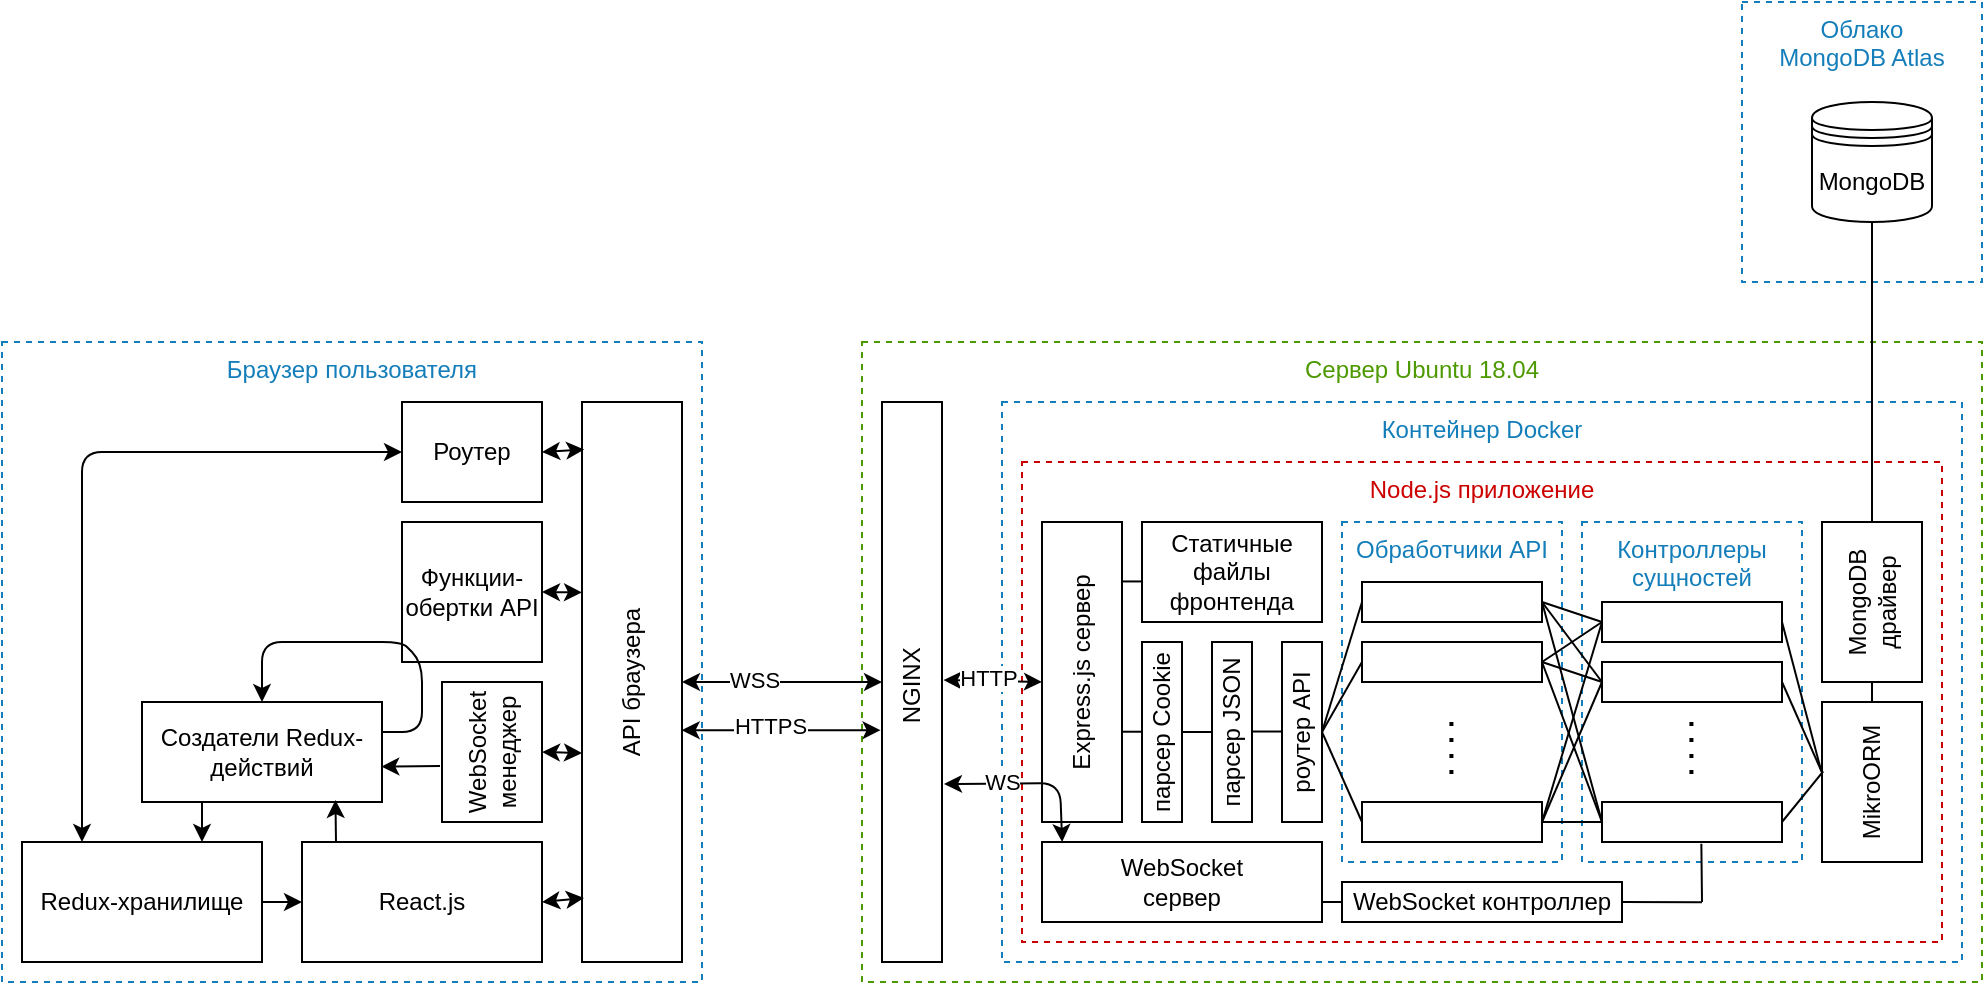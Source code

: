 <mxfile version="14.1.1" type="device"><diagram id="6yA7FT4MAvd6_c7AjIc4" name="Page-1"><mxGraphModel dx="1185" dy="669" grid="1" gridSize="10" guides="1" tooltips="1" connect="1" arrows="1" fold="1" page="1" pageScale="1" pageWidth="1654" pageHeight="1169" math="0" shadow="0"><root><mxCell id="0"/><mxCell id="1" parent="0"/><mxCell id="JBTlFA8qH8nWS5qCDVcU-4" value="Сервер Ubuntu 18.04" style="fillColor=none;dashed=1;verticalAlign=top;fontStyle=0;fontColor=#4D9900;strokeColor=#4D9900;" vertex="1" parent="1"><mxGeometry x="960" y="560" width="560" height="320" as="geometry"/></mxCell><mxCell id="JBTlFA8qH8nWS5qCDVcU-7" value="Контейнер Docker" style="fillColor=none;strokeColor=#147EBA;dashed=1;verticalAlign=top;fontStyle=0;fontColor=#147EBA;" vertex="1" parent="1"><mxGeometry x="1030" y="590" width="480" height="280" as="geometry"/></mxCell><mxCell id="JBTlFA8qH8nWS5qCDVcU-8" value="Node.js приложение" style="fillColor=none;dashed=1;verticalAlign=top;fontStyle=0;fontColor=#CC0000;strokeColor=#CC0000;" vertex="1" parent="1"><mxGeometry x="1040" y="620" width="460" height="240" as="geometry"/></mxCell><mxCell id="JBTlFA8qH8nWS5qCDVcU-25" value="Обработчики API" style="fillColor=none;strokeColor=#147EBA;dashed=1;verticalAlign=top;fontStyle=0;fontColor=#147EBA;" vertex="1" parent="1"><mxGeometry x="1200" y="650" width="110" height="170" as="geometry"/></mxCell><mxCell id="JBTlFA8qH8nWS5qCDVcU-3" value="Облако&#10;MongoDB Atlas" style="fillColor=none;strokeColor=#147EBA;dashed=1;verticalAlign=top;fontStyle=0;fontColor=#147EBA;" vertex="1" parent="1"><mxGeometry x="1400" y="390" width="120" height="140" as="geometry"/></mxCell><mxCell id="JBTlFA8qH8nWS5qCDVcU-1" value="" style="shape=datastore;whiteSpace=wrap;html=1;" vertex="1" parent="1"><mxGeometry x="1435" y="440" width="60" height="60" as="geometry"/></mxCell><mxCell id="JBTlFA8qH8nWS5qCDVcU-2" value="MongoDB" style="text;html=1;strokeColor=none;fillColor=none;align=center;verticalAlign=middle;whiteSpace=wrap;rounded=0;" vertex="1" parent="1"><mxGeometry x="1410" y="470" width="110" height="20" as="geometry"/></mxCell><mxCell id="JBTlFA8qH8nWS5qCDVcU-5" value="NGINX&amp;nbsp;" style="rounded=0;whiteSpace=wrap;html=1;horizontal=0;" vertex="1" parent="1"><mxGeometry x="970" y="590" width="30" height="280" as="geometry"/></mxCell><mxCell id="JBTlFA8qH8nWS5qCDVcU-9" value="Express.js сервер" style="rounded=0;whiteSpace=wrap;html=1;horizontal=0;" vertex="1" parent="1"><mxGeometry x="1050" y="650" width="40" height="150" as="geometry"/></mxCell><mxCell id="JBTlFA8qH8nWS5qCDVcU-11" value="Статичные файлы фронтенда" style="rounded=0;whiteSpace=wrap;html=1;" vertex="1" parent="1"><mxGeometry x="1100" y="650" width="90" height="50" as="geometry"/></mxCell><mxCell id="JBTlFA8qH8nWS5qCDVcU-13" value="WebSocket&lt;br&gt;сервер" style="rounded=0;whiteSpace=wrap;html=1;" vertex="1" parent="1"><mxGeometry x="1050" y="810" width="140" height="40" as="geometry"/></mxCell><mxCell id="JBTlFA8qH8nWS5qCDVcU-14" value="" style="rounded=0;whiteSpace=wrap;html=1;" vertex="1" parent="1"><mxGeometry x="1210" y="680" width="90" height="20" as="geometry"/></mxCell><mxCell id="JBTlFA8qH8nWS5qCDVcU-15" value="" style="rounded=0;whiteSpace=wrap;html=1;" vertex="1" parent="1"><mxGeometry x="1210" y="710" width="90" height="20" as="geometry"/></mxCell><mxCell id="JBTlFA8qH8nWS5qCDVcU-16" value="" style="rounded=0;whiteSpace=wrap;html=1;" vertex="1" parent="1"><mxGeometry x="1210" y="790" width="90" height="20" as="geometry"/></mxCell><mxCell id="JBTlFA8qH8nWS5qCDVcU-22" value="парсер JSON" style="rounded=0;whiteSpace=wrap;html=1;horizontal=0;" vertex="1" parent="1"><mxGeometry x="1135" y="710" width="20" height="90" as="geometry"/></mxCell><mxCell id="JBTlFA8qH8nWS5qCDVcU-23" value="парсер Cookie" style="rounded=0;whiteSpace=wrap;html=1;horizontal=0;" vertex="1" parent="1"><mxGeometry x="1100" y="710" width="20" height="90" as="geometry"/></mxCell><mxCell id="JBTlFA8qH8nWS5qCDVcU-27" value="" style="endArrow=none;dashed=1;html=1;dashPattern=1 3;strokeWidth=2;" edge="1" parent="1"><mxGeometry width="50" height="50" relative="1" as="geometry"><mxPoint x="1254.71" y="750" as="sourcePoint"/><mxPoint x="1254.71" y="780" as="targetPoint"/><Array as="points"/></mxGeometry></mxCell><mxCell id="JBTlFA8qH8nWS5qCDVcU-29" value="Контроллеры&#10;сущностей" style="fillColor=none;strokeColor=#147EBA;dashed=1;verticalAlign=top;fontStyle=0;fontColor=#147EBA;" vertex="1" parent="1"><mxGeometry x="1320" y="650" width="110" height="170" as="geometry"/></mxCell><mxCell id="JBTlFA8qH8nWS5qCDVcU-31" value="" style="rounded=0;whiteSpace=wrap;html=1;" vertex="1" parent="1"><mxGeometry x="1330" y="690" width="90" height="20" as="geometry"/></mxCell><mxCell id="JBTlFA8qH8nWS5qCDVcU-32" value="" style="rounded=0;whiteSpace=wrap;html=1;" vertex="1" parent="1"><mxGeometry x="1330" y="720" width="90" height="20" as="geometry"/></mxCell><mxCell id="JBTlFA8qH8nWS5qCDVcU-33" value="" style="rounded=0;whiteSpace=wrap;html=1;" vertex="1" parent="1"><mxGeometry x="1330" y="790" width="90" height="20" as="geometry"/></mxCell><mxCell id="JBTlFA8qH8nWS5qCDVcU-34" value="" style="endArrow=none;dashed=1;html=1;dashPattern=1 3;strokeWidth=2;fontColor=#CC0000;" edge="1" parent="1"><mxGeometry width="50" height="50" relative="1" as="geometry"><mxPoint x="1374.71" y="750" as="sourcePoint"/><mxPoint x="1374.71" y="780" as="targetPoint"/><Array as="points"/></mxGeometry></mxCell><mxCell id="JBTlFA8qH8nWS5qCDVcU-35" value="WebSocket контроллер" style="rounded=0;whiteSpace=wrap;html=1;" vertex="1" parent="1"><mxGeometry x="1200" y="830" width="140" height="20" as="geometry"/></mxCell><mxCell id="JBTlFA8qH8nWS5qCDVcU-37" value="MikroORM" style="rounded=0;whiteSpace=wrap;html=1;horizontal=0;" vertex="1" parent="1"><mxGeometry x="1440" y="740" width="50" height="80" as="geometry"/></mxCell><mxCell id="JBTlFA8qH8nWS5qCDVcU-38" value="MongoDB&lt;br&gt;драйвер" style="rounded=0;whiteSpace=wrap;html=1;horizontal=0;" vertex="1" parent="1"><mxGeometry x="1440" y="650" width="50" height="80" as="geometry"/></mxCell><mxCell id="JBTlFA8qH8nWS5qCDVcU-39" value="" style="endArrow=none;html=1;fontColor=#CC0000;exitX=1;exitY=0.75;exitDx=0;exitDy=0;" edge="1" parent="1" source="JBTlFA8qH8nWS5qCDVcU-13"><mxGeometry width="50" height="50" relative="1" as="geometry"><mxPoint x="1150" y="890" as="sourcePoint"/><mxPoint x="1200" y="840" as="targetPoint"/></mxGeometry></mxCell><mxCell id="JBTlFA8qH8nWS5qCDVcU-42" value="" style="endArrow=none;html=1;fontColor=#CC0000;entryX=0;entryY=0.5;entryDx=0;entryDy=0;" edge="1" parent="1" source="JBTlFA8qH8nWS5qCDVcU-23" target="JBTlFA8qH8nWS5qCDVcU-22"><mxGeometry width="50" height="50" relative="1" as="geometry"><mxPoint x="1100" y="805" as="sourcePoint"/><mxPoint x="1140" y="755" as="targetPoint"/></mxGeometry></mxCell><mxCell id="JBTlFA8qH8nWS5qCDVcU-44" value="" style="endArrow=none;html=1;fontColor=#CC0000;" edge="1" parent="1"><mxGeometry width="50" height="50" relative="1" as="geometry"><mxPoint x="1090" y="754.86" as="sourcePoint"/><mxPoint x="1100" y="754.86" as="targetPoint"/></mxGeometry></mxCell><mxCell id="JBTlFA8qH8nWS5qCDVcU-47" value="" style="endArrow=none;html=1;fontColor=#CC0000;" edge="1" parent="1"><mxGeometry width="50" height="50" relative="1" as="geometry"><mxPoint x="1090" y="679.72" as="sourcePoint"/><mxPoint x="1100" y="679.72" as="targetPoint"/></mxGeometry></mxCell><mxCell id="JBTlFA8qH8nWS5qCDVcU-49" value="" style="endArrow=none;html=1;fontColor=#CC0000;entryX=0;entryY=0.5;entryDx=0;entryDy=0;" edge="1" parent="1" target="JBTlFA8qH8nWS5qCDVcU-14"><mxGeometry width="50" height="50" relative="1" as="geometry"><mxPoint x="1190" y="755" as="sourcePoint"/><mxPoint x="1240" y="705" as="targetPoint"/></mxGeometry></mxCell><mxCell id="JBTlFA8qH8nWS5qCDVcU-50" value="" style="endArrow=none;html=1;fontColor=#CC0000;entryX=0;entryY=0.5;entryDx=0;entryDy=0;" edge="1" parent="1" target="JBTlFA8qH8nWS5qCDVcU-15"><mxGeometry width="50" height="50" relative="1" as="geometry"><mxPoint x="1190" y="755" as="sourcePoint"/><mxPoint x="1240" y="705" as="targetPoint"/></mxGeometry></mxCell><mxCell id="JBTlFA8qH8nWS5qCDVcU-51" value="" style="endArrow=none;html=1;fontColor=#CC0000;entryX=0;entryY=0.5;entryDx=0;entryDy=0;" edge="1" parent="1" target="JBTlFA8qH8nWS5qCDVcU-16"><mxGeometry width="50" height="50" relative="1" as="geometry"><mxPoint x="1190" y="755" as="sourcePoint"/><mxPoint x="1240" y="705" as="targetPoint"/></mxGeometry></mxCell><mxCell id="JBTlFA8qH8nWS5qCDVcU-56" value="роутер API" style="rounded=0;whiteSpace=wrap;html=1;horizontal=0;" vertex="1" parent="1"><mxGeometry x="1170" y="710" width="20" height="90" as="geometry"/></mxCell><mxCell id="JBTlFA8qH8nWS5qCDVcU-57" value="" style="endArrow=none;html=1;fontColor=#CC0000;entryX=0;entryY=0.5;entryDx=0;entryDy=0;" edge="1" parent="1"><mxGeometry width="50" height="50" relative="1" as="geometry"><mxPoint x="1155" y="754.76" as="sourcePoint"/><mxPoint x="1170" y="754.76" as="targetPoint"/></mxGeometry></mxCell><mxCell id="JBTlFA8qH8nWS5qCDVcU-58" value="" style="endArrow=none;html=1;strokeColor=#000000;fontColor=#000000;exitX=1;exitY=0.5;exitDx=0;exitDy=0;" edge="1" parent="1" source="JBTlFA8qH8nWS5qCDVcU-16"><mxGeometry width="50" height="50" relative="1" as="geometry"><mxPoint x="1280" y="750" as="sourcePoint"/><mxPoint x="1330" y="700" as="targetPoint"/></mxGeometry></mxCell><mxCell id="JBTlFA8qH8nWS5qCDVcU-59" value="" style="endArrow=none;html=1;strokeColor=#000000;fontColor=#000000;exitX=1;exitY=0.5;exitDx=0;exitDy=0;entryX=0;entryY=0.5;entryDx=0;entryDy=0;" edge="1" parent="1" source="JBTlFA8qH8nWS5qCDVcU-14" target="JBTlFA8qH8nWS5qCDVcU-31"><mxGeometry width="50" height="50" relative="1" as="geometry"><mxPoint x="1300" y="760" as="sourcePoint"/><mxPoint x="1350" y="710" as="targetPoint"/></mxGeometry></mxCell><mxCell id="JBTlFA8qH8nWS5qCDVcU-60" value="" style="endArrow=none;html=1;strokeColor=#000000;fontColor=#000000;exitX=1;exitY=0.5;exitDx=0;exitDy=0;" edge="1" parent="1" source="JBTlFA8qH8nWS5qCDVcU-15"><mxGeometry width="50" height="50" relative="1" as="geometry"><mxPoint x="1280" y="750" as="sourcePoint"/><mxPoint x="1330" y="700" as="targetPoint"/></mxGeometry></mxCell><mxCell id="JBTlFA8qH8nWS5qCDVcU-61" value="" style="endArrow=none;html=1;strokeColor=#000000;fontColor=#000000;entryX=0;entryY=0.5;entryDx=0;entryDy=0;" edge="1" parent="1" target="JBTlFA8qH8nWS5qCDVcU-32"><mxGeometry width="50" height="50" relative="1" as="geometry"><mxPoint x="1300" y="690" as="sourcePoint"/><mxPoint x="1340" y="730" as="targetPoint"/></mxGeometry></mxCell><mxCell id="JBTlFA8qH8nWS5qCDVcU-62" value="" style="endArrow=none;html=1;strokeColor=#000000;fontColor=#000000;entryX=0;entryY=0.5;entryDx=0;entryDy=0;exitX=1;exitY=0.5;exitDx=0;exitDy=0;" edge="1" parent="1" source="JBTlFA8qH8nWS5qCDVcU-15" target="JBTlFA8qH8nWS5qCDVcU-32"><mxGeometry width="50" height="50" relative="1" as="geometry"><mxPoint x="1290" y="790" as="sourcePoint"/><mxPoint x="1340" y="740" as="targetPoint"/></mxGeometry></mxCell><mxCell id="JBTlFA8qH8nWS5qCDVcU-63" value="" style="endArrow=none;html=1;strokeColor=#000000;fontColor=#000000;entryX=0;entryY=0.5;entryDx=0;entryDy=0;exitX=1;exitY=0.5;exitDx=0;exitDy=0;" edge="1" parent="1" source="JBTlFA8qH8nWS5qCDVcU-16" target="JBTlFA8qH8nWS5qCDVcU-32"><mxGeometry width="50" height="50" relative="1" as="geometry"><mxPoint x="1290" y="790" as="sourcePoint"/><mxPoint x="1340" y="740" as="targetPoint"/></mxGeometry></mxCell><mxCell id="JBTlFA8qH8nWS5qCDVcU-64" value="" style="endArrow=none;html=1;strokeColor=#000000;fontColor=#000000;entryX=0;entryY=0.5;entryDx=0;entryDy=0;" edge="1" parent="1" target="JBTlFA8qH8nWS5qCDVcU-33"><mxGeometry width="50" height="50" relative="1" as="geometry"><mxPoint x="1300" y="690" as="sourcePoint"/><mxPoint x="1310" y="740" as="targetPoint"/></mxGeometry></mxCell><mxCell id="JBTlFA8qH8nWS5qCDVcU-65" value="" style="endArrow=none;html=1;strokeColor=#000000;fontColor=#000000;entryX=0;entryY=0.5;entryDx=0;entryDy=0;" edge="1" parent="1" target="JBTlFA8qH8nWS5qCDVcU-33"><mxGeometry width="50" height="50" relative="1" as="geometry"><mxPoint x="1300" y="720" as="sourcePoint"/><mxPoint x="1300" y="770" as="targetPoint"/></mxGeometry></mxCell><mxCell id="JBTlFA8qH8nWS5qCDVcU-66" value="" style="endArrow=none;html=1;strokeColor=#000000;fontColor=#000000;exitX=1;exitY=0.5;exitDx=0;exitDy=0;" edge="1" parent="1" source="JBTlFA8qH8nWS5qCDVcU-16"><mxGeometry width="50" height="50" relative="1" as="geometry"><mxPoint x="1200" y="820" as="sourcePoint"/><mxPoint x="1330" y="800" as="targetPoint"/></mxGeometry></mxCell><mxCell id="JBTlFA8qH8nWS5qCDVcU-68" value="" style="endArrow=none;html=1;strokeColor=#000000;fontColor=#000000;entryX=0.739;entryY=0.917;entryDx=0;entryDy=0;entryPerimeter=0;" edge="1" parent="1" target="JBTlFA8qH8nWS5qCDVcU-8"><mxGeometry width="50" height="50" relative="1" as="geometry"><mxPoint x="1340" y="840" as="sourcePoint"/><mxPoint x="1390" y="790" as="targetPoint"/></mxGeometry></mxCell><mxCell id="JBTlFA8qH8nWS5qCDVcU-69" value="" style="endArrow=none;html=1;strokeColor=#000000;fontColor=#000000;entryX=0.552;entryY=1.043;entryDx=0;entryDy=0;entryPerimeter=0;" edge="1" parent="1" target="JBTlFA8qH8nWS5qCDVcU-33"><mxGeometry width="50" height="50" relative="1" as="geometry"><mxPoint x="1380" y="840" as="sourcePoint"/><mxPoint x="1430" y="790" as="targetPoint"/></mxGeometry></mxCell><mxCell id="JBTlFA8qH8nWS5qCDVcU-70" value="" style="endArrow=none;html=1;strokeColor=#000000;fontColor=#000000;exitX=1;exitY=0.5;exitDx=0;exitDy=0;entryX=0.012;entryY=0.433;entryDx=0;entryDy=0;entryPerimeter=0;" edge="1" parent="1" source="JBTlFA8qH8nWS5qCDVcU-33" target="JBTlFA8qH8nWS5qCDVcU-37"><mxGeometry width="50" height="50" relative="1" as="geometry"><mxPoint x="1420" y="850" as="sourcePoint"/><mxPoint x="1470" y="800" as="targetPoint"/></mxGeometry></mxCell><mxCell id="JBTlFA8qH8nWS5qCDVcU-71" value="" style="endArrow=none;html=1;strokeColor=#000000;fontColor=#000000;entryX=0.003;entryY=0.445;entryDx=0;entryDy=0;entryPerimeter=0;exitX=1;exitY=0.5;exitDx=0;exitDy=0;" edge="1" parent="1" source="JBTlFA8qH8nWS5qCDVcU-32" target="JBTlFA8qH8nWS5qCDVcU-37"><mxGeometry width="50" height="50" relative="1" as="geometry"><mxPoint x="1380" y="810" as="sourcePoint"/><mxPoint x="1430" y="760" as="targetPoint"/></mxGeometry></mxCell><mxCell id="JBTlFA8qH8nWS5qCDVcU-72" value="" style="endArrow=none;html=1;strokeColor=#000000;fontColor=#000000;entryX=-0.007;entryY=0.433;entryDx=0;entryDy=0;entryPerimeter=0;exitX=1;exitY=0.5;exitDx=0;exitDy=0;" edge="1" parent="1" source="JBTlFA8qH8nWS5qCDVcU-31" target="JBTlFA8qH8nWS5qCDVcU-37"><mxGeometry width="50" height="50" relative="1" as="geometry"><mxPoint x="1380" y="810" as="sourcePoint"/><mxPoint x="1430" y="760" as="targetPoint"/></mxGeometry></mxCell><mxCell id="JBTlFA8qH8nWS5qCDVcU-73" value="" style="endArrow=none;html=1;strokeColor=#000000;fontColor=#000000;entryX=0.5;entryY=1;entryDx=0;entryDy=0;exitX=0.5;exitY=0;exitDx=0;exitDy=0;" edge="1" parent="1" source="JBTlFA8qH8nWS5qCDVcU-37" target="JBTlFA8qH8nWS5qCDVcU-38"><mxGeometry width="50" height="50" relative="1" as="geometry"><mxPoint x="1410" y="780" as="sourcePoint"/><mxPoint x="1460" y="730" as="targetPoint"/></mxGeometry></mxCell><mxCell id="JBTlFA8qH8nWS5qCDVcU-74" value="" style="endArrow=none;html=1;strokeColor=#000000;fontColor=#000000;entryX=0.5;entryY=1;entryDx=0;entryDy=0;exitX=0.5;exitY=0;exitDx=0;exitDy=0;" edge="1" parent="1" source="JBTlFA8qH8nWS5qCDVcU-38" target="JBTlFA8qH8nWS5qCDVcU-1"><mxGeometry width="50" height="50" relative="1" as="geometry"><mxPoint x="1250" y="590" as="sourcePoint"/><mxPoint x="1300" y="540" as="targetPoint"/></mxGeometry></mxCell><mxCell id="JBTlFA8qH8nWS5qCDVcU-78" value="Браузер пользователя" style="fillColor=none;strokeColor=#147EBA;dashed=1;verticalAlign=top;fontStyle=0;fontColor=#147EBA;" vertex="1" parent="1"><mxGeometry x="530" y="560" width="350" height="320" as="geometry"/></mxCell><mxCell id="JBTlFA8qH8nWS5qCDVcU-79" value="API браузера" style="rounded=0;whiteSpace=wrap;html=1;strokeColor=#000000;fontColor=#000000;horizontal=0;" vertex="1" parent="1"><mxGeometry x="820" y="590" width="50" height="280" as="geometry"/></mxCell><mxCell id="JBTlFA8qH8nWS5qCDVcU-82" value="React.js" style="rounded=0;whiteSpace=wrap;html=1;strokeColor=#000000;fontColor=#000000;" vertex="1" parent="1"><mxGeometry x="680" y="810" width="120" height="60" as="geometry"/></mxCell><mxCell id="JBTlFA8qH8nWS5qCDVcU-83" value="Redux-хранилище" style="rounded=0;whiteSpace=wrap;html=1;strokeColor=#000000;fontColor=#000000;" vertex="1" parent="1"><mxGeometry x="540" y="810" width="120" height="60" as="geometry"/></mxCell><mxCell id="JBTlFA8qH8nWS5qCDVcU-84" value="" style="endArrow=classic;html=1;strokeColor=#000000;fontColor=#000000;exitX=1;exitY=0.5;exitDx=0;exitDy=0;entryX=0;entryY=0.5;entryDx=0;entryDy=0;" edge="1" parent="1" source="JBTlFA8qH8nWS5qCDVcU-83" target="JBTlFA8qH8nWS5qCDVcU-82"><mxGeometry width="50" height="50" relative="1" as="geometry"><mxPoint x="770" y="750" as="sourcePoint"/><mxPoint x="820" y="700" as="targetPoint"/></mxGeometry></mxCell><mxCell id="JBTlFA8qH8nWS5qCDVcU-86" value="Создатели Redux-действий" style="rounded=0;whiteSpace=wrap;html=1;strokeColor=#000000;fontColor=#000000;" vertex="1" parent="1"><mxGeometry x="600" y="740" width="120" height="50" as="geometry"/></mxCell><mxCell id="JBTlFA8qH8nWS5qCDVcU-88" value="" style="endArrow=classic;startArrow=classic;html=1;strokeColor=#000000;fontColor=#000000;exitX=1;exitY=0.5;exitDx=0;exitDy=0;" edge="1" parent="1" source="JBTlFA8qH8nWS5qCDVcU-82"><mxGeometry width="50" height="50" relative="1" as="geometry"><mxPoint x="780" y="880" as="sourcePoint"/><mxPoint x="821" y="838" as="targetPoint"/></mxGeometry></mxCell><mxCell id="JBTlFA8qH8nWS5qCDVcU-89" value="" style="endArrow=classic;html=1;strokeColor=#000000;fontColor=#000000;entryX=0.806;entryY=0.98;entryDx=0;entryDy=0;entryPerimeter=0;" edge="1" parent="1" target="JBTlFA8qH8nWS5qCDVcU-86"><mxGeometry width="50" height="50" relative="1" as="geometry"><mxPoint x="697" y="810" as="sourcePoint"/><mxPoint x="750" y="790" as="targetPoint"/></mxGeometry></mxCell><mxCell id="JBTlFA8qH8nWS5qCDVcU-90" value="" style="endArrow=classic;html=1;strokeColor=#000000;fontColor=#000000;entryX=0.75;entryY=0;entryDx=0;entryDy=0;exitX=0.25;exitY=1;exitDx=0;exitDy=0;" edge="1" parent="1" source="JBTlFA8qH8nWS5qCDVcU-86" target="JBTlFA8qH8nWS5qCDVcU-83"><mxGeometry width="50" height="50" relative="1" as="geometry"><mxPoint x="530" y="740" as="sourcePoint"/><mxPoint x="580" y="690" as="targetPoint"/></mxGeometry></mxCell><mxCell id="JBTlFA8qH8nWS5qCDVcU-91" value="Функции-обертки API" style="rounded=0;whiteSpace=wrap;html=1;strokeColor=#000000;fontColor=#000000;" vertex="1" parent="1"><mxGeometry x="730" y="650" width="70" height="70" as="geometry"/></mxCell><mxCell id="JBTlFA8qH8nWS5qCDVcU-94" value="" style="endArrow=classic;startArrow=classic;html=1;strokeColor=#000000;fontColor=#000000;entryX=0;entryY=0.34;entryDx=0;entryDy=0;entryPerimeter=0;exitX=1;exitY=0.5;exitDx=0;exitDy=0;" edge="1" parent="1" source="JBTlFA8qH8nWS5qCDVcU-91" target="JBTlFA8qH8nWS5qCDVcU-79"><mxGeometry width="50" height="50" relative="1" as="geometry"><mxPoint x="720" y="730" as="sourcePoint"/><mxPoint x="770" y="680" as="targetPoint"/></mxGeometry></mxCell><mxCell id="JBTlFA8qH8nWS5qCDVcU-95" value="" style="endArrow=classic;html=1;strokeColor=#000000;fontColor=#000000;entryX=0.5;entryY=0;entryDx=0;entryDy=0;" edge="1" parent="1" target="JBTlFA8qH8nWS5qCDVcU-86"><mxGeometry width="50" height="50" relative="1" as="geometry"><mxPoint x="720" y="755" as="sourcePoint"/><mxPoint x="770" y="705" as="targetPoint"/><Array as="points"><mxPoint x="740" y="755"/><mxPoint x="740" y="720"/><mxPoint x="730" y="710"/><mxPoint x="660" y="710"/></Array></mxGeometry></mxCell><mxCell id="JBTlFA8qH8nWS5qCDVcU-96" value="WebSocket&lt;br&gt;менеджер" style="rounded=0;whiteSpace=wrap;html=1;strokeColor=#000000;fontColor=#000000;horizontal=0;" vertex="1" parent="1"><mxGeometry x="750" y="730" width="50" height="70" as="geometry"/></mxCell><mxCell id="JBTlFA8qH8nWS5qCDVcU-97" value="" style="endArrow=classic;startArrow=classic;html=1;strokeColor=#000000;fontColor=#000000;exitX=1;exitY=0.5;exitDx=0;exitDy=0;entryX=0;entryY=0.627;entryDx=0;entryDy=0;entryPerimeter=0;" edge="1" parent="1" source="JBTlFA8qH8nWS5qCDVcU-96" target="JBTlFA8qH8nWS5qCDVcU-79"><mxGeometry width="50" height="50" relative="1" as="geometry"><mxPoint x="800" y="800" as="sourcePoint"/><mxPoint x="820" y="750" as="targetPoint"/></mxGeometry></mxCell><mxCell id="JBTlFA8qH8nWS5qCDVcU-98" value="" style="endArrow=classic;html=1;strokeColor=#000000;fontColor=#000000;entryX=0.997;entryY=0.646;entryDx=0;entryDy=0;entryPerimeter=0;" edge="1" parent="1" target="JBTlFA8qH8nWS5qCDVcU-86"><mxGeometry width="50" height="50" relative="1" as="geometry"><mxPoint x="749" y="772" as="sourcePoint"/><mxPoint x="600" y="670" as="targetPoint"/></mxGeometry></mxCell><mxCell id="JBTlFA8qH8nWS5qCDVcU-99" value="Роутер" style="rounded=0;whiteSpace=wrap;html=1;strokeColor=#000000;fontColor=#000000;" vertex="1" parent="1"><mxGeometry x="730" y="590" width="70" height="50" as="geometry"/></mxCell><mxCell id="JBTlFA8qH8nWS5qCDVcU-100" value="" style="endArrow=classic;startArrow=classic;html=1;strokeColor=#000000;fontColor=#000000;entryX=1;entryY=0.5;entryDx=0;entryDy=0;exitX=0.022;exitY=0.085;exitDx=0;exitDy=0;exitPerimeter=0;" edge="1" parent="1" source="JBTlFA8qH8nWS5qCDVcU-79" target="JBTlFA8qH8nWS5qCDVcU-99"><mxGeometry width="50" height="50" relative="1" as="geometry"><mxPoint x="800" y="660" as="sourcePoint"/><mxPoint x="850" y="610" as="targetPoint"/></mxGeometry></mxCell><mxCell id="JBTlFA8qH8nWS5qCDVcU-101" value="" style="endArrow=classic;startArrow=classic;html=1;strokeColor=#000000;fontColor=#000000;exitX=0;exitY=0.5;exitDx=0;exitDy=0;entryX=0.25;entryY=0;entryDx=0;entryDy=0;" edge="1" parent="1" source="JBTlFA8qH8nWS5qCDVcU-99" target="JBTlFA8qH8nWS5qCDVcU-83"><mxGeometry width="50" height="50" relative="1" as="geometry"><mxPoint x="590" y="670" as="sourcePoint"/><mxPoint x="640" y="620" as="targetPoint"/><Array as="points"><mxPoint x="570" y="615"/></Array></mxGeometry></mxCell><mxCell id="JBTlFA8qH8nWS5qCDVcU-103" value="" style="endArrow=classic;startArrow=classic;html=1;strokeColor=#000000;fontColor=#000000;exitX=1;exitY=0.5;exitDx=0;exitDy=0;entryX=0;entryY=0.5;entryDx=0;entryDy=0;" edge="1" parent="1" source="JBTlFA8qH8nWS5qCDVcU-79" target="JBTlFA8qH8nWS5qCDVcU-5"><mxGeometry width="50" height="50" relative="1" as="geometry"><mxPoint x="880" y="790" as="sourcePoint"/><mxPoint x="930" y="740" as="targetPoint"/></mxGeometry></mxCell><mxCell id="JBTlFA8qH8nWS5qCDVcU-106" value="WSS" style="edgeLabel;html=1;align=center;verticalAlign=middle;resizable=0;points=[];fontColor=#000000;" vertex="1" connectable="0" parent="JBTlFA8qH8nWS5qCDVcU-103"><mxGeometry x="-0.278" y="1" relative="1" as="geometry"><mxPoint as="offset"/></mxGeometry></mxCell><mxCell id="JBTlFA8qH8nWS5qCDVcU-104" value="" style="endArrow=classic;startArrow=classic;html=1;strokeColor=#000000;fontColor=#000000;exitX=0.997;exitY=0.586;exitDx=0;exitDy=0;exitPerimeter=0;entryX=-0.024;entryY=0.586;entryDx=0;entryDy=0;entryPerimeter=0;" edge="1" parent="1" source="JBTlFA8qH8nWS5qCDVcU-79" target="JBTlFA8qH8nWS5qCDVcU-5"><mxGeometry width="50" height="50" relative="1" as="geometry"><mxPoint x="900" y="830" as="sourcePoint"/><mxPoint x="950" y="780" as="targetPoint"/></mxGeometry></mxCell><mxCell id="JBTlFA8qH8nWS5qCDVcU-105" value="HTTPS" style="edgeLabel;html=1;align=center;verticalAlign=middle;resizable=0;points=[];fontColor=#000000;" vertex="1" connectable="0" parent="JBTlFA8qH8nWS5qCDVcU-104"><mxGeometry x="-0.114" y="2" relative="1" as="geometry"><mxPoint as="offset"/></mxGeometry></mxCell><mxCell id="JBTlFA8qH8nWS5qCDVcU-107" value="" style="endArrow=classic;startArrow=classic;html=1;strokeColor=#000000;fontColor=#000000;entryX=0.079;entryY=-0.015;entryDx=0;entryDy=0;entryPerimeter=0;" edge="1" parent="1"><mxGeometry width="50" height="50" relative="1" as="geometry"><mxPoint x="1001" y="781" as="sourcePoint"/><mxPoint x="1060.07" y="810.0" as="targetPoint"/><Array as="points"><mxPoint x="1059.01" y="780.6"/></Array></mxGeometry></mxCell><mxCell id="JBTlFA8qH8nWS5qCDVcU-108" value="WS" style="edgeLabel;html=1;align=center;verticalAlign=middle;resizable=0;points=[];fontColor=#000000;" vertex="1" connectable="0" parent="JBTlFA8qH8nWS5qCDVcU-107"><mxGeometry x="-0.278" y="1" relative="1" as="geometry"><mxPoint x="-2.55" y="-0.27" as="offset"/></mxGeometry></mxCell><mxCell id="JBTlFA8qH8nWS5qCDVcU-109" value="" style="endArrow=classic;startArrow=classic;html=1;strokeColor=#000000;fontColor=#000000;" edge="1" parent="1"><mxGeometry width="50" height="50" relative="1" as="geometry"><mxPoint x="1000.72" y="729" as="sourcePoint"/><mxPoint x="1050" y="730" as="targetPoint"/><Array as="points"/></mxGeometry></mxCell><mxCell id="JBTlFA8qH8nWS5qCDVcU-110" value="HTTP" style="edgeLabel;html=1;align=center;verticalAlign=middle;resizable=0;points=[];fontColor=#000000;" vertex="1" connectable="0" parent="JBTlFA8qH8nWS5qCDVcU-109"><mxGeometry x="-0.114" y="2" relative="1" as="geometry"><mxPoint as="offset"/></mxGeometry></mxCell></root></mxGraphModel></diagram></mxfile>